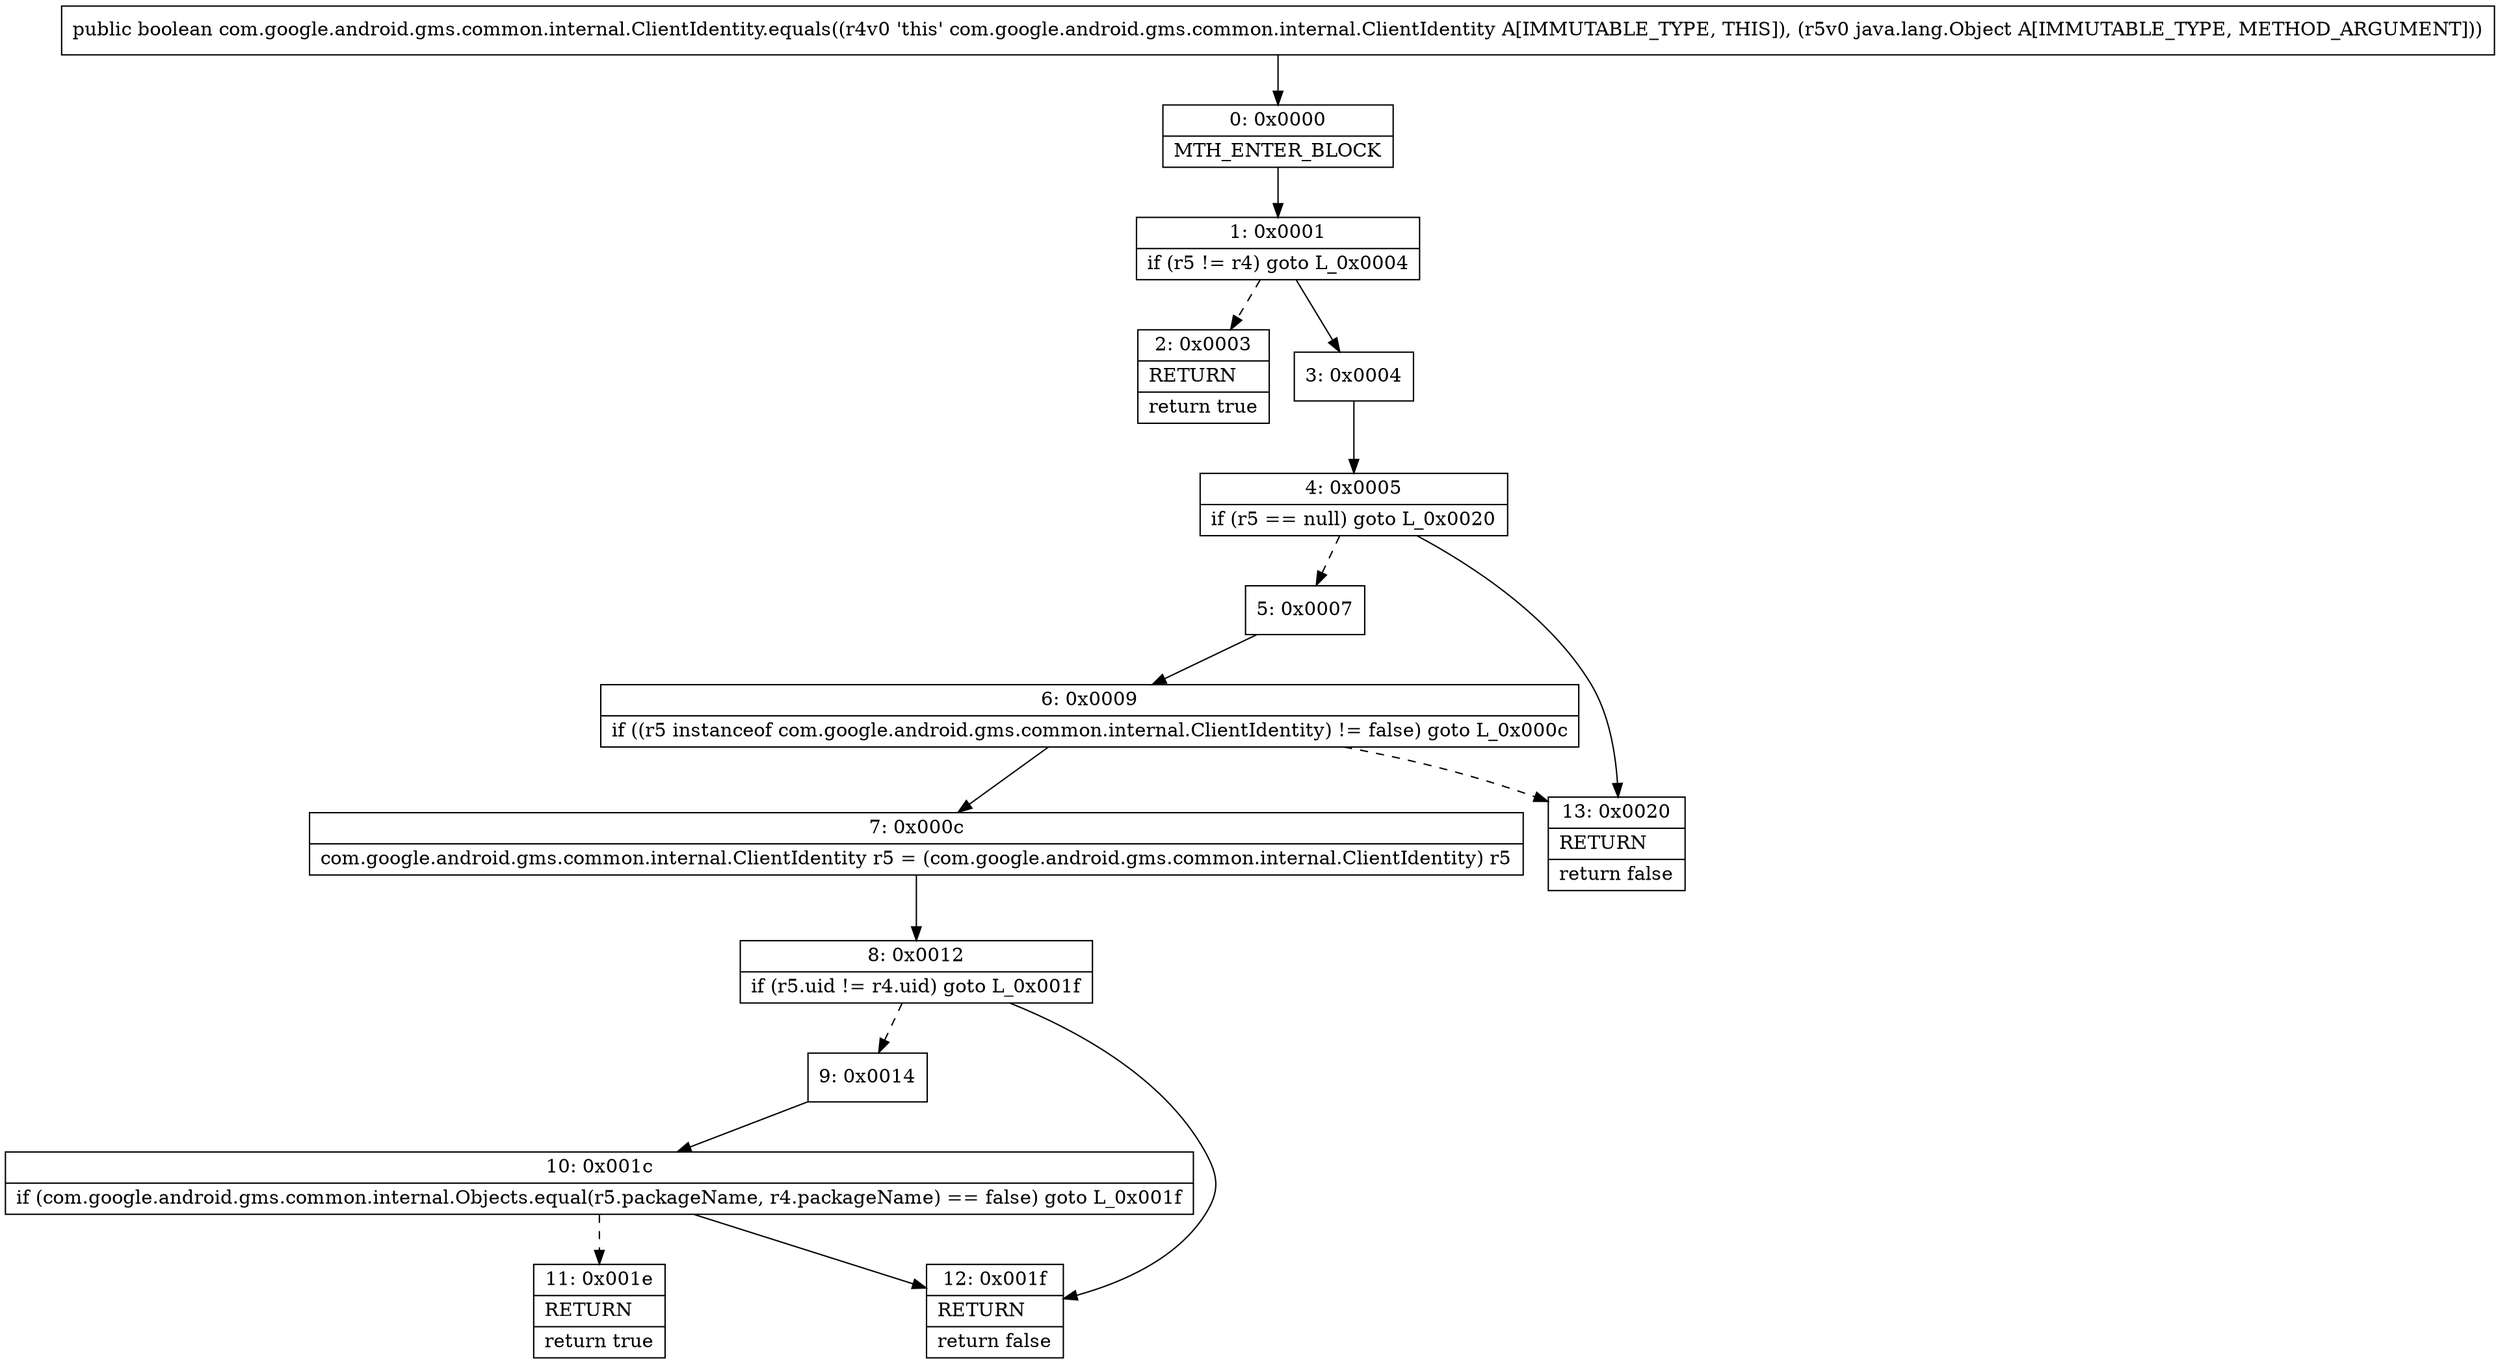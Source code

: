 digraph "CFG forcom.google.android.gms.common.internal.ClientIdentity.equals(Ljava\/lang\/Object;)Z" {
Node_0 [shape=record,label="{0\:\ 0x0000|MTH_ENTER_BLOCK\l}"];
Node_1 [shape=record,label="{1\:\ 0x0001|if (r5 != r4) goto L_0x0004\l}"];
Node_2 [shape=record,label="{2\:\ 0x0003|RETURN\l|return true\l}"];
Node_3 [shape=record,label="{3\:\ 0x0004}"];
Node_4 [shape=record,label="{4\:\ 0x0005|if (r5 == null) goto L_0x0020\l}"];
Node_5 [shape=record,label="{5\:\ 0x0007}"];
Node_6 [shape=record,label="{6\:\ 0x0009|if ((r5 instanceof com.google.android.gms.common.internal.ClientIdentity) != false) goto L_0x000c\l}"];
Node_7 [shape=record,label="{7\:\ 0x000c|com.google.android.gms.common.internal.ClientIdentity r5 = (com.google.android.gms.common.internal.ClientIdentity) r5\l}"];
Node_8 [shape=record,label="{8\:\ 0x0012|if (r5.uid != r4.uid) goto L_0x001f\l}"];
Node_9 [shape=record,label="{9\:\ 0x0014}"];
Node_10 [shape=record,label="{10\:\ 0x001c|if (com.google.android.gms.common.internal.Objects.equal(r5.packageName, r4.packageName) == false) goto L_0x001f\l}"];
Node_11 [shape=record,label="{11\:\ 0x001e|RETURN\l|return true\l}"];
Node_12 [shape=record,label="{12\:\ 0x001f|RETURN\l|return false\l}"];
Node_13 [shape=record,label="{13\:\ 0x0020|RETURN\l|return false\l}"];
MethodNode[shape=record,label="{public boolean com.google.android.gms.common.internal.ClientIdentity.equals((r4v0 'this' com.google.android.gms.common.internal.ClientIdentity A[IMMUTABLE_TYPE, THIS]), (r5v0 java.lang.Object A[IMMUTABLE_TYPE, METHOD_ARGUMENT])) }"];
MethodNode -> Node_0;
Node_0 -> Node_1;
Node_1 -> Node_2[style=dashed];
Node_1 -> Node_3;
Node_3 -> Node_4;
Node_4 -> Node_5[style=dashed];
Node_4 -> Node_13;
Node_5 -> Node_6;
Node_6 -> Node_7;
Node_6 -> Node_13[style=dashed];
Node_7 -> Node_8;
Node_8 -> Node_9[style=dashed];
Node_8 -> Node_12;
Node_9 -> Node_10;
Node_10 -> Node_11[style=dashed];
Node_10 -> Node_12;
}

